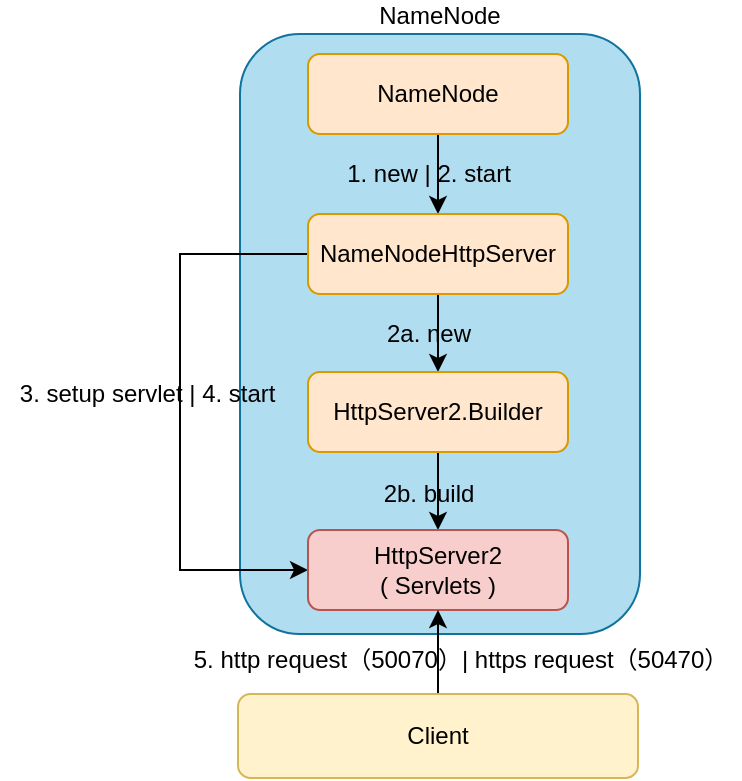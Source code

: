 <mxfile version="12.4.2" type="device" pages="1"><diagram id="hMM5rEuSsj2iR4DkiRbX" name="第 1 页"><mxGraphModel dx="1106" dy="830" grid="1" gridSize="10" guides="1" tooltips="1" connect="1" arrows="1" fold="1" page="1" pageScale="1" pageWidth="827" pageHeight="1169" math="0" shadow="0"><root><mxCell id="0"/><mxCell id="1" parent="0"/><mxCell id="BDT3rRYQlgIGQ-wY8mAq-1" value="NameNode" style="rounded=1;whiteSpace=wrap;html=1;labelPosition=center;verticalLabelPosition=top;align=center;verticalAlign=bottom;fillColor=#b1ddf0;strokeColor=#10739e;" parent="1" vertex="1"><mxGeometry x="360" y="190" width="200" height="300" as="geometry"/></mxCell><mxCell id="sgcyJQx3Hxd5YlzWwzLc-1" style="edgeStyle=orthogonalEdgeStyle;rounded=0;orthogonalLoop=1;jettySize=auto;html=1;" parent="1" source="BDT3rRYQlgIGQ-wY8mAq-2" target="BDT3rRYQlgIGQ-wY8mAq-7" edge="1"><mxGeometry relative="1" as="geometry"/></mxCell><mxCell id="BDT3rRYQlgIGQ-wY8mAq-2" value="NameNode" style="rounded=1;whiteSpace=wrap;html=1;fillColor=#ffe6cc;strokeColor=#d79b00;verticalAlign=middle;glass=0;shadow=0;comic=0;" parent="1" vertex="1"><mxGeometry x="394" y="200" width="130" height="40" as="geometry"/></mxCell><mxCell id="BDT3rRYQlgIGQ-wY8mAq-5" value="1. new | 2. start" style="text;html=1;align=center;verticalAlign=middle;resizable=0;points=[];;autosize=1;" parent="1" vertex="1"><mxGeometry x="404" y="250" width="100" height="20" as="geometry"/></mxCell><mxCell id="sgcyJQx3Hxd5YlzWwzLc-5" style="edgeStyle=orthogonalEdgeStyle;rounded=0;orthogonalLoop=1;jettySize=auto;html=1;" parent="1" source="BDT3rRYQlgIGQ-wY8mAq-7" target="BDT3rRYQlgIGQ-wY8mAq-8" edge="1"><mxGeometry relative="1" as="geometry"/></mxCell><mxCell id="sgcyJQx3Hxd5YlzWwzLc-9" style="edgeStyle=orthogonalEdgeStyle;rounded=0;orthogonalLoop=1;jettySize=auto;html=1;entryX=0;entryY=0.5;entryDx=0;entryDy=0;" parent="1" source="BDT3rRYQlgIGQ-wY8mAq-7" target="BDT3rRYQlgIGQ-wY8mAq-12" edge="1"><mxGeometry relative="1" as="geometry"><Array as="points"><mxPoint x="330" y="300"/><mxPoint x="330" y="458"/></Array></mxGeometry></mxCell><mxCell id="BDT3rRYQlgIGQ-wY8mAq-7" value="NameNodeHttpServer" style="rounded=1;whiteSpace=wrap;html=1;fillColor=#ffe6cc;strokeColor=#d79b00;verticalAlign=middle;glass=0;shadow=0;comic=0;" parent="1" vertex="1"><mxGeometry x="394" y="280" width="130" height="40" as="geometry"/></mxCell><mxCell id="BDT3rRYQlgIGQ-wY8mAq-13" style="edgeStyle=orthogonalEdgeStyle;rounded=0;orthogonalLoop=1;jettySize=auto;html=1;entryX=0.5;entryY=0;entryDx=0;entryDy=0;" parent="1" source="BDT3rRYQlgIGQ-wY8mAq-8" target="BDT3rRYQlgIGQ-wY8mAq-12" edge="1"><mxGeometry relative="1" as="geometry"/></mxCell><mxCell id="BDT3rRYQlgIGQ-wY8mAq-8" value="HttpServer2.Builder" style="rounded=1;whiteSpace=wrap;html=1;fillColor=#ffe6cc;strokeColor=#d79b00;verticalAlign=middle;glass=0;shadow=0;comic=0;" parent="1" vertex="1"><mxGeometry x="394" y="359" width="130" height="40" as="geometry"/></mxCell><mxCell id="BDT3rRYQlgIGQ-wY8mAq-17" value="5. http request（50070）| https request（50470）" style="text;html=1;align=center;verticalAlign=middle;resizable=0;points=[];;autosize=1;" parent="1" vertex="1"><mxGeometry x="330" y="493" width="280" height="20" as="geometry"/></mxCell><mxCell id="BDT3rRYQlgIGQ-wY8mAq-14" value="2b. build" style="text;html=1;align=center;verticalAlign=middle;resizable=0;points=[];;autosize=1;" parent="1" vertex="1"><mxGeometry x="424" y="410" width="60" height="20" as="geometry"/></mxCell><mxCell id="sgcyJQx3Hxd5YlzWwzLc-3" value="2a. new" style="text;html=1;align=center;verticalAlign=middle;resizable=0;points=[];;autosize=1;" parent="1" vertex="1"><mxGeometry x="424" y="330" width="60" height="20" as="geometry"/></mxCell><mxCell id="sgcyJQx3Hxd5YlzWwzLc-10" value="3. setup servlet | 4. start&amp;nbsp;" style="text;html=1;align=center;verticalAlign=middle;resizable=0;points=[];;autosize=1;" parent="1" vertex="1"><mxGeometry x="240" y="360" width="150" height="20" as="geometry"/></mxCell><mxCell id="BDT3rRYQlgIGQ-wY8mAq-12" value="HttpServer2&lt;br&gt;( Servlets )" style="rounded=1;whiteSpace=wrap;html=1;fillColor=#f8cecc;strokeColor=#b85450;labelPosition=center;verticalLabelPosition=middle;align=center;verticalAlign=middle;glass=0;shadow=0;comic=0;" parent="1" vertex="1"><mxGeometry x="394" y="438" width="130" height="40" as="geometry"/></mxCell><mxCell id="B0dvhmPBpCscXX9wGOB--4" style="edgeStyle=orthogonalEdgeStyle;rounded=0;orthogonalLoop=1;jettySize=auto;html=1;entryX=0.5;entryY=1;entryDx=0;entryDy=0;" edge="1" parent="1" source="B0dvhmPBpCscXX9wGOB--1" target="BDT3rRYQlgIGQ-wY8mAq-12"><mxGeometry relative="1" as="geometry"/></mxCell><mxCell id="B0dvhmPBpCscXX9wGOB--1" value="Client" style="rounded=1;whiteSpace=wrap;html=1;fillColor=#fff2cc;strokeColor=#d6b656;" vertex="1" parent="1"><mxGeometry x="359" y="520" width="200" height="42" as="geometry"/></mxCell></root></mxGraphModel></diagram></mxfile>